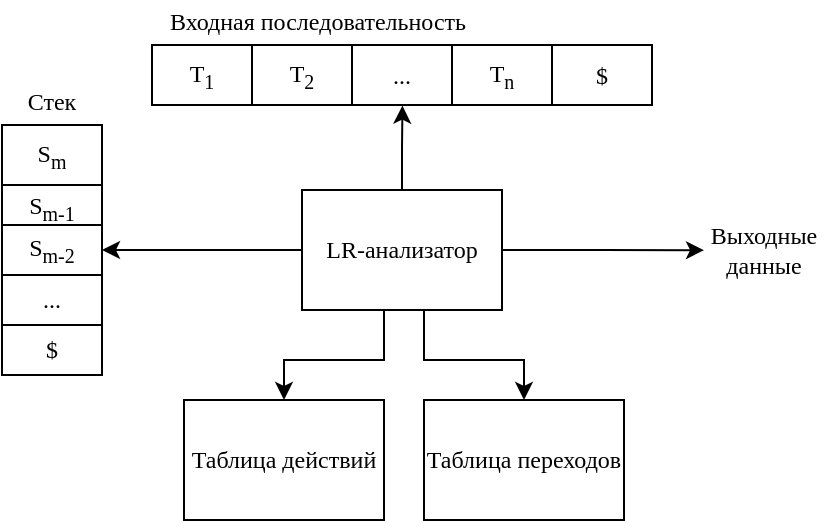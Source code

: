 <mxfile version="15.8.2" type="device"><diagram id="0zhXzp62TW11JiHRQshf" name="Page-1"><mxGraphModel dx="981" dy="548" grid="1" gridSize="10" guides="1" tooltips="1" connect="1" arrows="1" fold="1" page="1" pageScale="1" pageWidth="827" pageHeight="1169" math="0" shadow="0"><root><mxCell id="0"/><mxCell id="1" parent="0"/><mxCell id="VR77LscOO_oQd3fCab_T-20" style="edgeStyle=orthogonalEdgeStyle;rounded=0;orthogonalLoop=1;jettySize=auto;html=1;exitX=0;exitY=0.5;exitDx=0;exitDy=0;entryX=1;entryY=0.5;entryDx=0;entryDy=0;fontFamily=Times New Roman;fontSize=12;" edge="1" parent="1" source="VR77LscOO_oQd3fCab_T-2" target="VR77LscOO_oQd3fCab_T-12"><mxGeometry relative="1" as="geometry"/></mxCell><mxCell id="VR77LscOO_oQd3fCab_T-39" style="edgeStyle=orthogonalEdgeStyle;rounded=0;orthogonalLoop=1;jettySize=auto;html=1;exitX=0.5;exitY=0;exitDx=0;exitDy=0;entryX=0.501;entryY=1.01;entryDx=0;entryDy=0;entryPerimeter=0;fontFamily=Times New Roman;fontSize=12;" edge="1" parent="1" source="VR77LscOO_oQd3fCab_T-2" target="VR77LscOO_oQd3fCab_T-24"><mxGeometry relative="1" as="geometry"><Array as="points"><mxPoint x="289" y="74"/><mxPoint x="289" y="74"/></Array></mxGeometry></mxCell><mxCell id="VR77LscOO_oQd3fCab_T-43" style="edgeStyle=orthogonalEdgeStyle;rounded=0;orthogonalLoop=1;jettySize=auto;html=1;exitX=0.5;exitY=1;exitDx=0;exitDy=0;entryX=0.5;entryY=0;entryDx=0;entryDy=0;fontFamily=Times New Roman;fontSize=12;" edge="1" parent="1" source="VR77LscOO_oQd3fCab_T-2" target="VR77LscOO_oQd3fCab_T-41"><mxGeometry relative="1" as="geometry"><Array as="points"><mxPoint x="280" y="155"/><mxPoint x="280" y="180"/><mxPoint x="230" y="180"/></Array></mxGeometry></mxCell><mxCell id="VR77LscOO_oQd3fCab_T-44" style="edgeStyle=orthogonalEdgeStyle;rounded=0;orthogonalLoop=1;jettySize=auto;html=1;exitX=0.5;exitY=1;exitDx=0;exitDy=0;entryX=0.5;entryY=0;entryDx=0;entryDy=0;fontFamily=Times New Roman;fontSize=12;" edge="1" parent="1" source="VR77LscOO_oQd3fCab_T-2" target="VR77LscOO_oQd3fCab_T-42"><mxGeometry relative="1" as="geometry"><Array as="points"><mxPoint x="300" y="155"/><mxPoint x="300" y="180"/><mxPoint x="350" y="180"/></Array></mxGeometry></mxCell><mxCell id="VR77LscOO_oQd3fCab_T-45" style="edgeStyle=orthogonalEdgeStyle;rounded=0;orthogonalLoop=1;jettySize=auto;html=1;exitX=1;exitY=0.5;exitDx=0;exitDy=0;fontFamily=Times New Roman;fontSize=12;" edge="1" parent="1" source="VR77LscOO_oQd3fCab_T-2"><mxGeometry relative="1" as="geometry"><mxPoint x="440" y="125.103" as="targetPoint"/></mxGeometry></mxCell><mxCell id="VR77LscOO_oQd3fCab_T-2" value="&lt;font style=&quot;font-size: 12px&quot; face=&quot;Times New Roman&quot;&gt;LR-анализатор&lt;/font&gt;" style="rounded=0;whiteSpace=wrap;html=1;" vertex="1" parent="1"><mxGeometry x="239" y="95" width="100" height="60" as="geometry"/></mxCell><mxCell id="VR77LscOO_oQd3fCab_T-3" value="" style="shape=table;html=1;whiteSpace=wrap;startSize=0;container=1;collapsible=0;childLayout=tableLayout;fontFamily=Times New Roman;fontSize=12;" vertex="1" parent="1"><mxGeometry x="89" y="62.5" width="50" height="125" as="geometry"/></mxCell><mxCell id="VR77LscOO_oQd3fCab_T-4" value="" style="shape=partialRectangle;html=1;whiteSpace=wrap;collapsible=0;dropTarget=0;pointerEvents=0;fillColor=none;top=0;left=0;bottom=0;right=0;points=[[0,0.5],[1,0.5]];portConstraint=eastwest;fontFamily=Times New Roman;fontSize=12;" vertex="1" parent="VR77LscOO_oQd3fCab_T-3"><mxGeometry width="50" height="30" as="geometry"/></mxCell><mxCell id="VR77LscOO_oQd3fCab_T-5" value="S&lt;sub&gt;m&lt;/sub&gt;" style="shape=partialRectangle;html=1;whiteSpace=wrap;connectable=0;fillColor=none;top=0;left=0;bottom=0;right=0;overflow=hidden;pointerEvents=1;fontFamily=Times New Roman;fontSize=12;" vertex="1" parent="VR77LscOO_oQd3fCab_T-4"><mxGeometry width="50" height="30" as="geometry"><mxRectangle width="50" height="30" as="alternateBounds"/></mxGeometry></mxCell><mxCell id="VR77LscOO_oQd3fCab_T-8" value="" style="shape=partialRectangle;html=1;whiteSpace=wrap;collapsible=0;dropTarget=0;pointerEvents=0;fillColor=none;top=0;left=0;bottom=0;right=0;points=[[0,0.5],[1,0.5]];portConstraint=eastwest;fontFamily=Times New Roman;fontSize=12;" vertex="1" parent="VR77LscOO_oQd3fCab_T-3"><mxGeometry y="30" width="50" height="20" as="geometry"/></mxCell><mxCell id="VR77LscOO_oQd3fCab_T-9" value="&lt;span&gt;S&lt;/span&gt;&lt;sub&gt;m-1&lt;/sub&gt;" style="shape=partialRectangle;html=1;whiteSpace=wrap;connectable=0;fillColor=none;top=0;left=0;bottom=0;right=0;overflow=hidden;pointerEvents=1;fontFamily=Times New Roman;fontSize=12;" vertex="1" parent="VR77LscOO_oQd3fCab_T-8"><mxGeometry width="50" height="20" as="geometry"><mxRectangle width="50" height="20" as="alternateBounds"/></mxGeometry></mxCell><mxCell id="VR77LscOO_oQd3fCab_T-12" value="" style="shape=partialRectangle;html=1;whiteSpace=wrap;collapsible=0;dropTarget=0;pointerEvents=0;fillColor=none;top=0;left=0;bottom=0;right=0;points=[[0,0.5],[1,0.5]];portConstraint=eastwest;fontFamily=Times New Roman;fontSize=12;" vertex="1" parent="VR77LscOO_oQd3fCab_T-3"><mxGeometry y="50" width="50" height="25" as="geometry"/></mxCell><mxCell id="VR77LscOO_oQd3fCab_T-13" value="&lt;span&gt;S&lt;/span&gt;&lt;sub&gt;m-2&lt;/sub&gt;" style="shape=partialRectangle;html=1;whiteSpace=wrap;connectable=0;fillColor=none;top=0;left=0;bottom=0;right=0;overflow=hidden;pointerEvents=1;fontFamily=Times New Roman;fontSize=12;" vertex="1" parent="VR77LscOO_oQd3fCab_T-12"><mxGeometry width="50" height="25" as="geometry"><mxRectangle width="50" height="25" as="alternateBounds"/></mxGeometry></mxCell><mxCell id="VR77LscOO_oQd3fCab_T-16" style="shape=partialRectangle;html=1;whiteSpace=wrap;collapsible=0;dropTarget=0;pointerEvents=0;fillColor=none;top=0;left=0;bottom=0;right=0;points=[[0,0.5],[1,0.5]];portConstraint=eastwest;fontFamily=Times New Roman;fontSize=12;" vertex="1" parent="VR77LscOO_oQd3fCab_T-3"><mxGeometry y="75" width="50" height="25" as="geometry"/></mxCell><mxCell id="VR77LscOO_oQd3fCab_T-17" value="..." style="shape=partialRectangle;html=1;whiteSpace=wrap;connectable=0;fillColor=none;top=0;left=0;bottom=0;right=0;overflow=hidden;pointerEvents=1;fontFamily=Times New Roman;fontSize=12;" vertex="1" parent="VR77LscOO_oQd3fCab_T-16"><mxGeometry width="50" height="25" as="geometry"><mxRectangle width="50" height="25" as="alternateBounds"/></mxGeometry></mxCell><mxCell id="VR77LscOO_oQd3fCab_T-18" style="shape=partialRectangle;html=1;whiteSpace=wrap;collapsible=0;dropTarget=0;pointerEvents=0;fillColor=none;top=0;left=0;bottom=0;right=0;points=[[0,0.5],[1,0.5]];portConstraint=eastwest;fontFamily=Times New Roman;fontSize=12;" vertex="1" parent="VR77LscOO_oQd3fCab_T-3"><mxGeometry y="100" width="50" height="25" as="geometry"/></mxCell><mxCell id="VR77LscOO_oQd3fCab_T-19" value="$" style="shape=partialRectangle;html=1;whiteSpace=wrap;connectable=0;fillColor=none;top=0;left=0;bottom=0;right=0;overflow=hidden;pointerEvents=1;fontFamily=Times New Roman;fontSize=12;" vertex="1" parent="VR77LscOO_oQd3fCab_T-18"><mxGeometry width="50" height="25" as="geometry"><mxRectangle width="50" height="25" as="alternateBounds"/></mxGeometry></mxCell><mxCell id="VR77LscOO_oQd3fCab_T-21" value="Стек" style="text;html=1;strokeColor=none;fillColor=none;align=center;verticalAlign=middle;whiteSpace=wrap;rounded=0;fontFamily=Times New Roman;fontSize=12;" vertex="1" parent="1"><mxGeometry x="89" y="40" width="50" height="22.5" as="geometry"/></mxCell><mxCell id="VR77LscOO_oQd3fCab_T-23" value="" style="shape=table;html=1;whiteSpace=wrap;startSize=0;container=1;collapsible=0;childLayout=tableLayout;fontFamily=Times New Roman;fontSize=12;" vertex="1" parent="1"><mxGeometry x="164" y="22.5" width="250" height="30" as="geometry"/></mxCell><mxCell id="VR77LscOO_oQd3fCab_T-24" value="" style="shape=partialRectangle;html=1;whiteSpace=wrap;collapsible=0;dropTarget=0;pointerEvents=0;fillColor=none;top=0;left=0;bottom=0;right=0;points=[[0,0.5],[1,0.5]];portConstraint=eastwest;fontFamily=Times New Roman;fontSize=12;" vertex="1" parent="VR77LscOO_oQd3fCab_T-23"><mxGeometry width="250" height="30" as="geometry"/></mxCell><mxCell id="VR77LscOO_oQd3fCab_T-25" value="T&lt;sub&gt;1&lt;/sub&gt;" style="shape=partialRectangle;html=1;whiteSpace=wrap;connectable=0;fillColor=none;top=0;left=0;bottom=0;right=0;overflow=hidden;pointerEvents=1;fontFamily=Times New Roman;fontSize=12;" vertex="1" parent="VR77LscOO_oQd3fCab_T-24"><mxGeometry width="50" height="30" as="geometry"><mxRectangle width="50" height="30" as="alternateBounds"/></mxGeometry></mxCell><mxCell id="VR77LscOO_oQd3fCab_T-37" value="T&lt;sub&gt;2&lt;/sub&gt;" style="shape=partialRectangle;html=1;whiteSpace=wrap;connectable=0;fillColor=none;top=0;left=0;bottom=0;right=0;overflow=hidden;pointerEvents=1;fontFamily=Times New Roman;fontSize=12;" vertex="1" parent="VR77LscOO_oQd3fCab_T-24"><mxGeometry x="50" width="50" height="30" as="geometry"><mxRectangle width="50" height="30" as="alternateBounds"/></mxGeometry></mxCell><mxCell id="VR77LscOO_oQd3fCab_T-36" value="..." style="shape=partialRectangle;html=1;whiteSpace=wrap;connectable=0;fillColor=none;top=0;left=0;bottom=0;right=0;overflow=hidden;pointerEvents=1;fontFamily=Times New Roman;fontSize=12;" vertex="1" parent="VR77LscOO_oQd3fCab_T-24"><mxGeometry x="100" width="50" height="30" as="geometry"><mxRectangle width="50" height="30" as="alternateBounds"/></mxGeometry></mxCell><mxCell id="VR77LscOO_oQd3fCab_T-35" value="T&lt;sub&gt;n&lt;/sub&gt;" style="shape=partialRectangle;html=1;whiteSpace=wrap;connectable=0;fillColor=none;top=0;left=0;bottom=0;right=0;overflow=hidden;pointerEvents=1;fontFamily=Times New Roman;fontSize=12;" vertex="1" parent="VR77LscOO_oQd3fCab_T-24"><mxGeometry x="150" width="50" height="30" as="geometry"><mxRectangle width="50" height="30" as="alternateBounds"/></mxGeometry></mxCell><mxCell id="VR77LscOO_oQd3fCab_T-34" value="$" style="shape=partialRectangle;html=1;whiteSpace=wrap;connectable=0;fillColor=none;top=0;left=0;bottom=0;right=0;overflow=hidden;pointerEvents=1;fontFamily=Times New Roman;fontSize=12;" vertex="1" parent="VR77LscOO_oQd3fCab_T-24"><mxGeometry x="200" width="50" height="30" as="geometry"><mxRectangle width="50" height="30" as="alternateBounds"/></mxGeometry></mxCell><mxCell id="VR77LscOO_oQd3fCab_T-40" value="Входная последовательность" style="text;html=1;strokeColor=none;fillColor=none;align=center;verticalAlign=middle;whiteSpace=wrap;rounded=0;fontFamily=Times New Roman;fontSize=12;" vertex="1" parent="1"><mxGeometry x="164" width="166" height="22.5" as="geometry"/></mxCell><mxCell id="VR77LscOO_oQd3fCab_T-41" value="&lt;font style=&quot;font-size: 12px&quot; face=&quot;Times New Roman&quot;&gt;Таблица действий&lt;/font&gt;" style="rounded=0;whiteSpace=wrap;html=1;" vertex="1" parent="1"><mxGeometry x="180" y="200" width="100" height="60" as="geometry"/></mxCell><mxCell id="VR77LscOO_oQd3fCab_T-42" value="&lt;font face=&quot;Times New Roman&quot;&gt;Таблица переходов&lt;/font&gt;" style="rounded=0;whiteSpace=wrap;html=1;" vertex="1" parent="1"><mxGeometry x="300" y="200" width="100" height="60" as="geometry"/></mxCell><mxCell id="VR77LscOO_oQd3fCab_T-46" value="Выходные данные" style="text;html=1;strokeColor=none;fillColor=none;align=center;verticalAlign=middle;whiteSpace=wrap;rounded=0;fontFamily=Times New Roman;fontSize=12;" vertex="1" parent="1"><mxGeometry x="440" y="110" width="60" height="30" as="geometry"/></mxCell></root></mxGraphModel></diagram></mxfile>